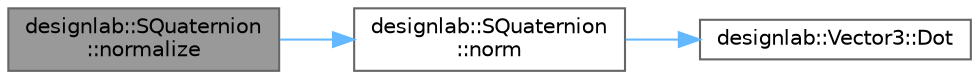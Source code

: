 digraph "designlab::SQuaternion::normalize"
{
 // LATEX_PDF_SIZE
  bgcolor="transparent";
  edge [fontname=Helvetica,fontsize=10,labelfontname=Helvetica,labelfontsize=10];
  node [fontname=Helvetica,fontsize=10,shape=box,height=0.2,width=0.4];
  rankdir="LR";
  Node1 [id="Node000001",label="designlab::SQuaternion\l::normalize",height=0.2,width=0.4,color="gray40", fillcolor="grey60", style="filled", fontcolor="black",tooltip="正規化したクォータニオンを返す   クォータニオンの正規化とは，ノルムを1にすること．   クォータニオンqの正規化は，q / |q| で求められる"];
  Node1 -> Node2 [id="edge1_Node000001_Node000002",color="steelblue1",style="solid",tooltip=" "];
  Node2 [id="Node000002",label="designlab::SQuaternion\l::norm",height=0.2,width=0.4,color="grey40", fillcolor="white", style="filled",URL="$structdesignlab_1_1_s_quaternion.html#a9663c218374e530e3c25bf9c31ceccc1",tooltip="クォータニオンのノルムを返す   ノルムとは，ベクトルの大きさのこと．クォータニオンのノルムは，w^2 + x^2 + y^2 + z^2 で求められる"];
  Node2 -> Node3 [id="edge2_Node000002_Node000003",color="steelblue1",style="solid",tooltip=" "];
  Node3 [id="Node000003",label="designlab::Vector3::Dot",height=0.2,width=0.4,color="grey40", fillcolor="white", style="filled",URL="$structdesignlab_1_1_vector3.html#aeca4595ed55b1d5010f41801fbd3a76f",tooltip="自分・引数 の内積の結果を返す．"];
}
